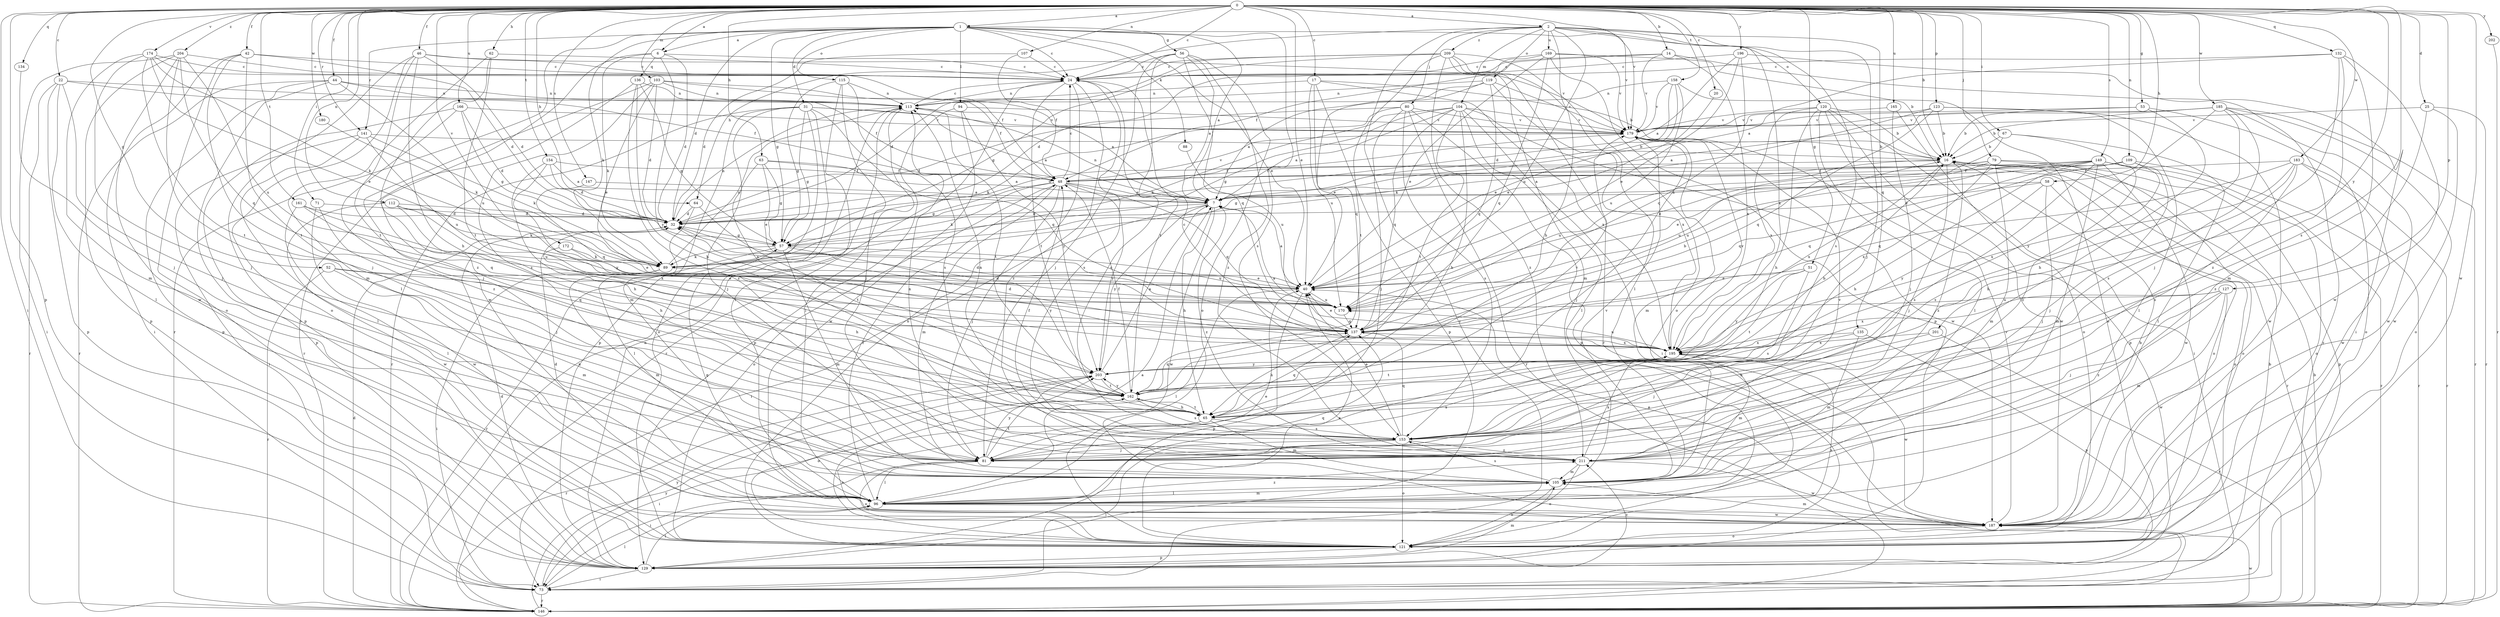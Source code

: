 strict digraph  {
0;
1;
2;
6;
7;
14;
16;
17;
20;
22;
24;
25;
31;
32;
40;
42;
44;
46;
48;
51;
52;
53;
56;
57;
58;
62;
63;
64;
65;
67;
71;
73;
79;
80;
81;
88;
89;
94;
96;
103;
104;
105;
107;
109;
112;
113;
115;
119;
120;
121;
123;
127;
129;
132;
134;
135;
136;
137;
141;
146;
147;
149;
153;
154;
158;
161;
162;
165;
166;
169;
170;
172;
174;
179;
180;
183;
185;
187;
195;
196;
201;
202;
203;
204;
209;
211;
0 -> 1  [label=a];
0 -> 2  [label=a];
0 -> 6  [label=a];
0 -> 14  [label=b];
0 -> 16  [label=b];
0 -> 17  [label=c];
0 -> 20  [label=c];
0 -> 22  [label=c];
0 -> 24  [label=c];
0 -> 25  [label=d];
0 -> 40  [label=e];
0 -> 42  [label=f];
0 -> 44  [label=f];
0 -> 46  [label=f];
0 -> 51  [label=g];
0 -> 52  [label=g];
0 -> 53  [label=g];
0 -> 58  [label=h];
0 -> 62  [label=h];
0 -> 63  [label=h];
0 -> 64  [label=h];
0 -> 67  [label=i];
0 -> 71  [label=i];
0 -> 73  [label=i];
0 -> 79  [label=j];
0 -> 103  [label=m];
0 -> 107  [label=n];
0 -> 109  [label=n];
0 -> 112  [label=n];
0 -> 123  [label=p];
0 -> 127  [label=p];
0 -> 129  [label=p];
0 -> 132  [label=q];
0 -> 134  [label=q];
0 -> 141  [label=r];
0 -> 147  [label=s];
0 -> 149  [label=s];
0 -> 153  [label=s];
0 -> 154  [label=t];
0 -> 158  [label=t];
0 -> 161  [label=t];
0 -> 165  [label=u];
0 -> 166  [label=u];
0 -> 172  [label=v];
0 -> 174  [label=v];
0 -> 179  [label=v];
0 -> 180  [label=w];
0 -> 183  [label=w];
0 -> 185  [label=w];
0 -> 187  [label=w];
0 -> 196  [label=y];
0 -> 201  [label=y];
0 -> 202  [label=y];
0 -> 204  [label=z];
1 -> 6  [label=a];
1 -> 7  [label=a];
1 -> 24  [label=c];
1 -> 31  [label=d];
1 -> 32  [label=d];
1 -> 40  [label=e];
1 -> 56  [label=g];
1 -> 57  [label=g];
1 -> 88  [label=k];
1 -> 89  [label=k];
1 -> 94  [label=l];
1 -> 115  [label=o];
1 -> 141  [label=r];
1 -> 146  [label=r];
1 -> 153  [label=s];
1 -> 179  [label=v];
2 -> 64  [label=h];
2 -> 65  [label=h];
2 -> 73  [label=i];
2 -> 80  [label=j];
2 -> 81  [label=j];
2 -> 104  [label=m];
2 -> 119  [label=o];
2 -> 120  [label=o];
2 -> 135  [label=q];
2 -> 153  [label=s];
2 -> 169  [label=u];
2 -> 170  [label=u];
2 -> 195  [label=x];
2 -> 209  [label=z];
6 -> 24  [label=c];
6 -> 32  [label=d];
6 -> 89  [label=k];
6 -> 136  [label=q];
6 -> 187  [label=w];
6 -> 203  [label=y];
7 -> 32  [label=d];
7 -> 65  [label=h];
7 -> 73  [label=i];
7 -> 113  [label=n];
7 -> 187  [label=w];
7 -> 203  [label=y];
7 -> 211  [label=z];
14 -> 24  [label=c];
14 -> 48  [label=f];
14 -> 146  [label=r];
14 -> 179  [label=v];
14 -> 195  [label=x];
16 -> 48  [label=f];
16 -> 81  [label=j];
16 -> 121  [label=o];
16 -> 146  [label=r];
16 -> 170  [label=u];
16 -> 195  [label=x];
16 -> 211  [label=z];
17 -> 16  [label=b];
17 -> 113  [label=n];
17 -> 129  [label=p];
17 -> 137  [label=q];
17 -> 170  [label=u];
17 -> 195  [label=x];
20 -> 40  [label=e];
22 -> 48  [label=f];
22 -> 81  [label=j];
22 -> 96  [label=l];
22 -> 113  [label=n];
22 -> 129  [label=p];
22 -> 146  [label=r];
24 -> 113  [label=n];
24 -> 121  [label=o];
24 -> 146  [label=r];
24 -> 153  [label=s];
24 -> 162  [label=t];
24 -> 211  [label=z];
25 -> 146  [label=r];
25 -> 179  [label=v];
25 -> 187  [label=w];
25 -> 211  [label=z];
31 -> 7  [label=a];
31 -> 57  [label=g];
31 -> 81  [label=j];
31 -> 105  [label=m];
31 -> 121  [label=o];
31 -> 129  [label=p];
31 -> 137  [label=q];
31 -> 146  [label=r];
31 -> 179  [label=v];
32 -> 57  [label=g];
32 -> 113  [label=n];
40 -> 7  [label=a];
40 -> 96  [label=l];
40 -> 129  [label=p];
40 -> 170  [label=u];
42 -> 24  [label=c];
42 -> 32  [label=d];
42 -> 73  [label=i];
42 -> 81  [label=j];
42 -> 121  [label=o];
42 -> 162  [label=t];
44 -> 48  [label=f];
44 -> 113  [label=n];
44 -> 121  [label=o];
44 -> 129  [label=p];
44 -> 146  [label=r];
44 -> 170  [label=u];
46 -> 24  [label=c];
46 -> 32  [label=d];
46 -> 65  [label=h];
46 -> 121  [label=o];
46 -> 129  [label=p];
46 -> 162  [label=t];
46 -> 179  [label=v];
48 -> 7  [label=a];
48 -> 24  [label=c];
48 -> 57  [label=g];
48 -> 81  [label=j];
48 -> 89  [label=k];
48 -> 105  [label=m];
48 -> 121  [label=o];
48 -> 137  [label=q];
48 -> 179  [label=v];
48 -> 203  [label=y];
51 -> 40  [label=e];
51 -> 153  [label=s];
51 -> 162  [label=t];
51 -> 203  [label=y];
52 -> 40  [label=e];
52 -> 105  [label=m];
52 -> 137  [label=q];
52 -> 146  [label=r];
53 -> 16  [label=b];
53 -> 121  [label=o];
53 -> 153  [label=s];
53 -> 179  [label=v];
56 -> 7  [label=a];
56 -> 24  [label=c];
56 -> 81  [label=j];
56 -> 121  [label=o];
56 -> 137  [label=q];
56 -> 162  [label=t];
56 -> 211  [label=z];
57 -> 89  [label=k];
57 -> 105  [label=m];
57 -> 146  [label=r];
57 -> 170  [label=u];
57 -> 203  [label=y];
58 -> 7  [label=a];
58 -> 32  [label=d];
58 -> 81  [label=j];
58 -> 121  [label=o];
58 -> 203  [label=y];
62 -> 24  [label=c];
62 -> 96  [label=l];
62 -> 162  [label=t];
62 -> 211  [label=z];
63 -> 7  [label=a];
63 -> 40  [label=e];
63 -> 48  [label=f];
63 -> 57  [label=g];
63 -> 195  [label=x];
64 -> 32  [label=d];
64 -> 96  [label=l];
64 -> 162  [label=t];
65 -> 73  [label=i];
65 -> 105  [label=m];
65 -> 113  [label=n];
65 -> 121  [label=o];
65 -> 137  [label=q];
65 -> 153  [label=s];
65 -> 162  [label=t];
67 -> 16  [label=b];
67 -> 40  [label=e];
67 -> 96  [label=l];
67 -> 211  [label=z];
71 -> 32  [label=d];
71 -> 81  [label=j];
71 -> 187  [label=w];
73 -> 16  [label=b];
73 -> 96  [label=l];
73 -> 146  [label=r];
73 -> 203  [label=y];
79 -> 7  [label=a];
79 -> 48  [label=f];
79 -> 105  [label=m];
79 -> 121  [label=o];
79 -> 129  [label=p];
79 -> 170  [label=u];
79 -> 195  [label=x];
80 -> 32  [label=d];
80 -> 81  [label=j];
80 -> 89  [label=k];
80 -> 129  [label=p];
80 -> 146  [label=r];
80 -> 153  [label=s];
80 -> 179  [label=v];
81 -> 73  [label=i];
81 -> 96  [label=l];
81 -> 121  [label=o];
81 -> 162  [label=t];
81 -> 195  [label=x];
81 -> 203  [label=y];
88 -> 170  [label=u];
89 -> 40  [label=e];
89 -> 73  [label=i];
89 -> 105  [label=m];
89 -> 113  [label=n];
94 -> 129  [label=p];
94 -> 179  [label=v];
94 -> 187  [label=w];
94 -> 203  [label=y];
96 -> 32  [label=d];
96 -> 40  [label=e];
96 -> 48  [label=f];
96 -> 57  [label=g];
96 -> 105  [label=m];
96 -> 137  [label=q];
96 -> 187  [label=w];
96 -> 211  [label=z];
103 -> 7  [label=a];
103 -> 32  [label=d];
103 -> 40  [label=e];
103 -> 48  [label=f];
103 -> 81  [label=j];
103 -> 113  [label=n];
103 -> 153  [label=s];
104 -> 7  [label=a];
104 -> 57  [label=g];
104 -> 65  [label=h];
104 -> 73  [label=i];
104 -> 89  [label=k];
104 -> 96  [label=l];
104 -> 137  [label=q];
104 -> 162  [label=t];
104 -> 179  [label=v];
104 -> 187  [label=w];
105 -> 96  [label=l];
105 -> 121  [label=o];
105 -> 153  [label=s];
105 -> 179  [label=v];
107 -> 24  [label=c];
107 -> 32  [label=d];
107 -> 48  [label=f];
109 -> 40  [label=e];
109 -> 48  [label=f];
109 -> 81  [label=j];
109 -> 137  [label=q];
109 -> 146  [label=r];
109 -> 153  [label=s];
112 -> 32  [label=d];
112 -> 65  [label=h];
112 -> 89  [label=k];
112 -> 187  [label=w];
112 -> 195  [label=x];
113 -> 24  [label=c];
113 -> 96  [label=l];
113 -> 162  [label=t];
113 -> 179  [label=v];
115 -> 57  [label=g];
115 -> 81  [label=j];
115 -> 96  [label=l];
115 -> 113  [label=n];
115 -> 153  [label=s];
119 -> 7  [label=a];
119 -> 40  [label=e];
119 -> 113  [label=n];
119 -> 137  [label=q];
119 -> 179  [label=v];
119 -> 195  [label=x];
120 -> 16  [label=b];
120 -> 65  [label=h];
120 -> 73  [label=i];
120 -> 96  [label=l];
120 -> 129  [label=p];
120 -> 179  [label=v];
120 -> 187  [label=w];
120 -> 195  [label=x];
121 -> 7  [label=a];
121 -> 40  [label=e];
121 -> 129  [label=p];
121 -> 195  [label=x];
123 -> 16  [label=b];
123 -> 89  [label=k];
123 -> 96  [label=l];
123 -> 137  [label=q];
123 -> 179  [label=v];
123 -> 187  [label=w];
127 -> 81  [label=j];
127 -> 105  [label=m];
127 -> 170  [label=u];
127 -> 187  [label=w];
127 -> 195  [label=x];
127 -> 211  [label=z];
129 -> 16  [label=b];
129 -> 32  [label=d];
129 -> 73  [label=i];
129 -> 96  [label=l];
129 -> 105  [label=m];
129 -> 113  [label=n];
129 -> 211  [label=z];
132 -> 7  [label=a];
132 -> 24  [label=c];
132 -> 81  [label=j];
132 -> 105  [label=m];
132 -> 187  [label=w];
132 -> 211  [label=z];
134 -> 81  [label=j];
135 -> 81  [label=j];
135 -> 105  [label=m];
135 -> 129  [label=p];
135 -> 195  [label=x];
136 -> 57  [label=g];
136 -> 65  [label=h];
136 -> 113  [label=n];
136 -> 146  [label=r];
136 -> 211  [label=z];
137 -> 16  [label=b];
137 -> 32  [label=d];
137 -> 40  [label=e];
137 -> 65  [label=h];
137 -> 195  [label=x];
141 -> 16  [label=b];
141 -> 73  [label=i];
141 -> 89  [label=k];
141 -> 96  [label=l];
141 -> 170  [label=u];
146 -> 32  [label=d];
146 -> 113  [label=n];
146 -> 187  [label=w];
146 -> 203  [label=y];
147 -> 7  [label=a];
147 -> 137  [label=q];
149 -> 48  [label=f];
149 -> 57  [label=g];
149 -> 65  [label=h];
149 -> 105  [label=m];
149 -> 121  [label=o];
149 -> 137  [label=q];
149 -> 146  [label=r];
149 -> 153  [label=s];
149 -> 170  [label=u];
149 -> 187  [label=w];
153 -> 24  [label=c];
153 -> 40  [label=e];
153 -> 48  [label=f];
153 -> 73  [label=i];
153 -> 81  [label=j];
153 -> 121  [label=o];
153 -> 137  [label=q];
153 -> 211  [label=z];
154 -> 7  [label=a];
154 -> 32  [label=d];
154 -> 48  [label=f];
154 -> 65  [label=h];
154 -> 203  [label=y];
158 -> 32  [label=d];
158 -> 40  [label=e];
158 -> 113  [label=n];
158 -> 121  [label=o];
158 -> 170  [label=u];
158 -> 179  [label=v];
161 -> 32  [label=d];
161 -> 96  [label=l];
161 -> 137  [label=q];
161 -> 170  [label=u];
162 -> 16  [label=b];
162 -> 48  [label=f];
162 -> 65  [label=h];
162 -> 137  [label=q];
162 -> 153  [label=s];
162 -> 179  [label=v];
162 -> 203  [label=y];
165 -> 81  [label=j];
165 -> 121  [label=o];
165 -> 179  [label=v];
166 -> 32  [label=d];
166 -> 57  [label=g];
166 -> 129  [label=p];
166 -> 179  [label=v];
166 -> 211  [label=z];
169 -> 16  [label=b];
169 -> 24  [label=c];
169 -> 32  [label=d];
169 -> 40  [label=e];
169 -> 129  [label=p];
169 -> 137  [label=q];
169 -> 179  [label=v];
170 -> 32  [label=d];
170 -> 137  [label=q];
172 -> 40  [label=e];
172 -> 65  [label=h];
172 -> 89  [label=k];
174 -> 24  [label=c];
174 -> 40  [label=e];
174 -> 48  [label=f];
174 -> 81  [label=j];
174 -> 89  [label=k];
174 -> 105  [label=m];
174 -> 162  [label=t];
179 -> 16  [label=b];
179 -> 32  [label=d];
179 -> 81  [label=j];
179 -> 105  [label=m];
180 -> 89  [label=k];
183 -> 48  [label=f];
183 -> 65  [label=h];
183 -> 137  [label=q];
183 -> 146  [label=r];
183 -> 153  [label=s];
183 -> 187  [label=w];
183 -> 195  [label=x];
185 -> 7  [label=a];
185 -> 16  [label=b];
185 -> 65  [label=h];
185 -> 121  [label=o];
185 -> 146  [label=r];
185 -> 153  [label=s];
185 -> 179  [label=v];
185 -> 187  [label=w];
185 -> 203  [label=y];
187 -> 16  [label=b];
187 -> 40  [label=e];
187 -> 105  [label=m];
187 -> 121  [label=o];
187 -> 179  [label=v];
195 -> 7  [label=a];
195 -> 24  [label=c];
195 -> 32  [label=d];
195 -> 105  [label=m];
195 -> 162  [label=t];
195 -> 170  [label=u];
195 -> 179  [label=v];
195 -> 187  [label=w];
195 -> 203  [label=y];
196 -> 7  [label=a];
196 -> 24  [label=c];
196 -> 40  [label=e];
196 -> 73  [label=i];
196 -> 137  [label=q];
201 -> 65  [label=h];
201 -> 146  [label=r];
201 -> 195  [label=x];
202 -> 146  [label=r];
203 -> 7  [label=a];
203 -> 121  [label=o];
203 -> 146  [label=r];
203 -> 162  [label=t];
204 -> 24  [label=c];
204 -> 73  [label=i];
204 -> 105  [label=m];
204 -> 129  [label=p];
204 -> 137  [label=q];
204 -> 170  [label=u];
204 -> 187  [label=w];
209 -> 24  [label=c];
209 -> 32  [label=d];
209 -> 57  [label=g];
209 -> 96  [label=l];
209 -> 105  [label=m];
209 -> 121  [label=o];
209 -> 146  [label=r];
209 -> 162  [label=t];
209 -> 211  [label=z];
211 -> 105  [label=m];
211 -> 113  [label=n];
211 -> 121  [label=o];
211 -> 179  [label=v];
211 -> 187  [label=w];
211 -> 195  [label=x];
}
